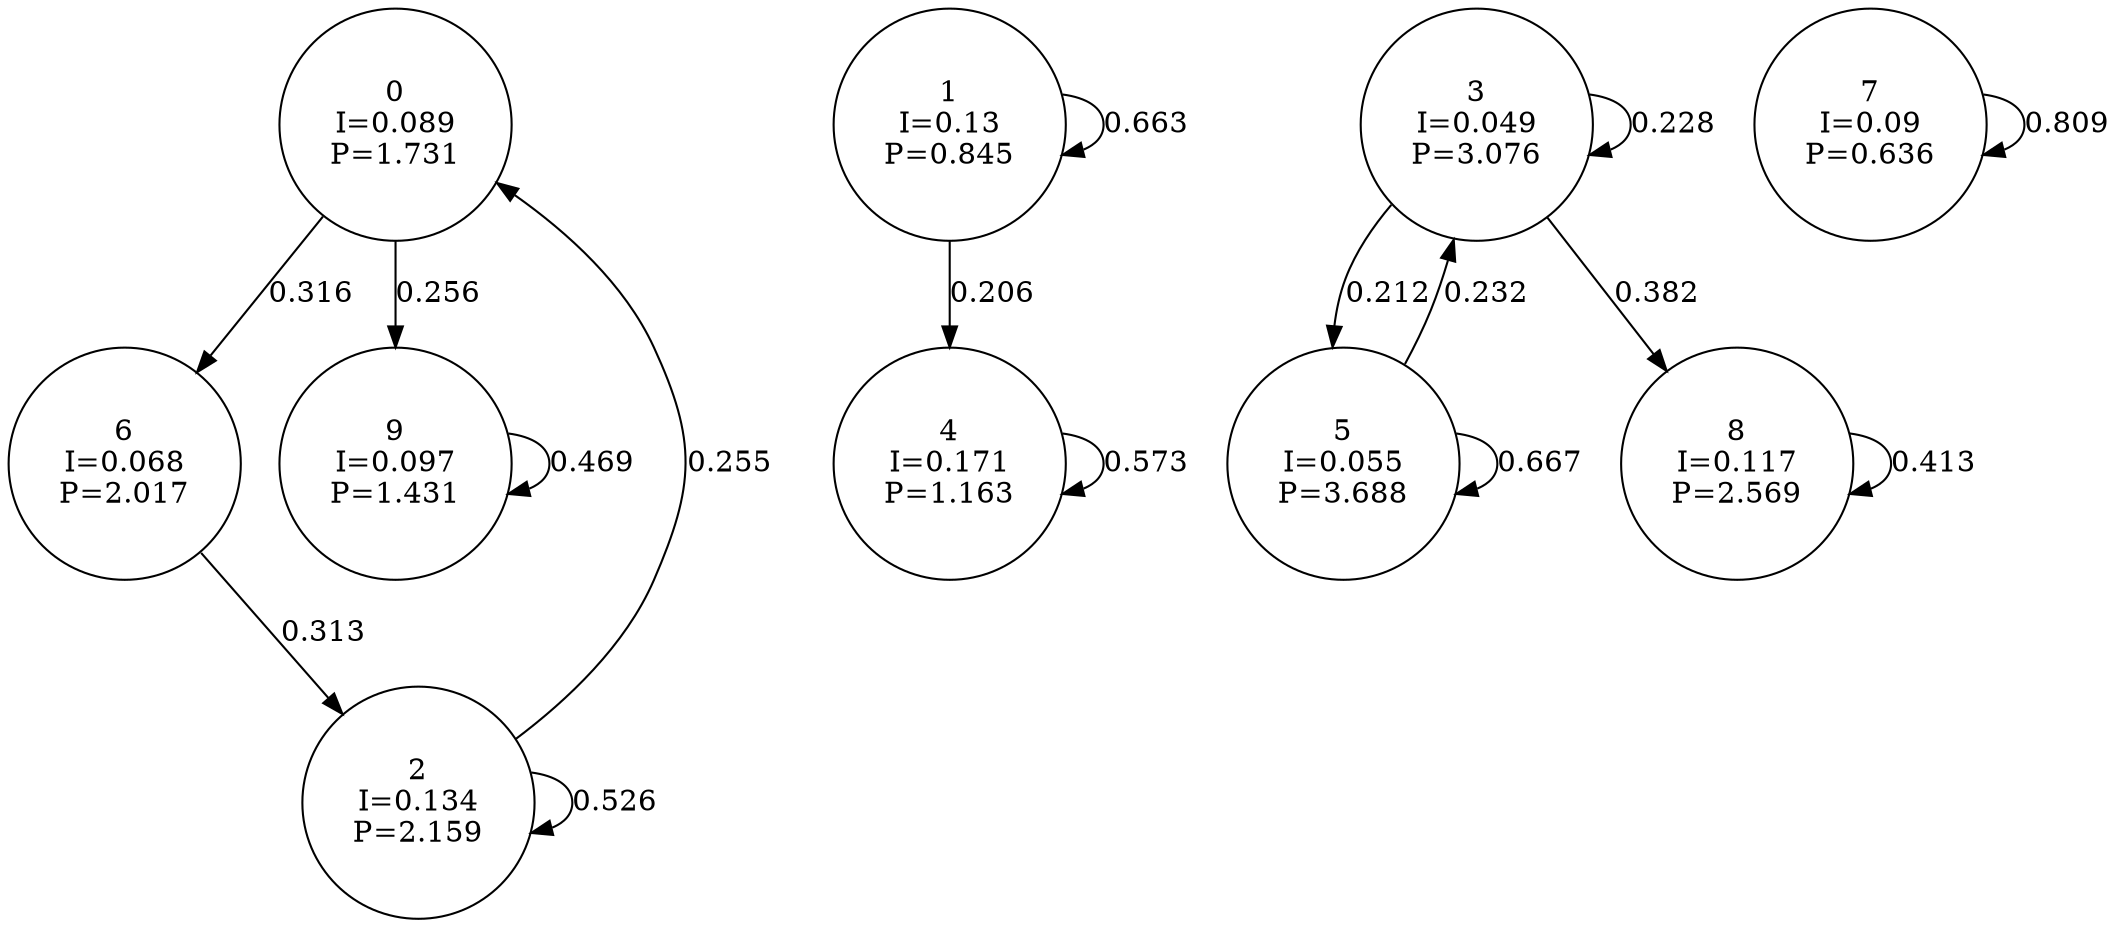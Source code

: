 digraph a {
0 [shape=circle, label="0\nI=0.089\nP=1.731"];
	0 -> 6 [label="0.316"];
	0 -> 9 [label="0.256"];
1 [shape=circle, label="1\nI=0.13\nP=0.845"];
	1 -> 1 [label="0.663"];
	1 -> 4 [label="0.206"];
2 [shape=circle, label="2\nI=0.134\nP=2.159"];
	2 -> 0 [label="0.255"];
	2 -> 2 [label="0.526"];
3 [shape=circle, label="3\nI=0.049\nP=3.076"];
	3 -> 3 [label="0.228"];
	3 -> 5 [label="0.212"];
	3 -> 8 [label="0.382"];
4 [shape=circle, label="4\nI=0.171\nP=1.163"];
	4 -> 4 [label="0.573"];
5 [shape=circle, label="5\nI=0.055\nP=3.688"];
	5 -> 3 [label="0.232"];
	5 -> 5 [label="0.667"];
6 [shape=circle, label="6\nI=0.068\nP=2.017"];
	6 -> 2 [label="0.313"];
7 [shape=circle, label="7\nI=0.09\nP=0.636"];
	7 -> 7 [label="0.809"];
8 [shape=circle, label="8\nI=0.117\nP=2.569"];
	8 -> 8 [label="0.413"];
9 [shape=circle, label="9\nI=0.097\nP=1.431"];
	9 -> 9 [label="0.469"];
}